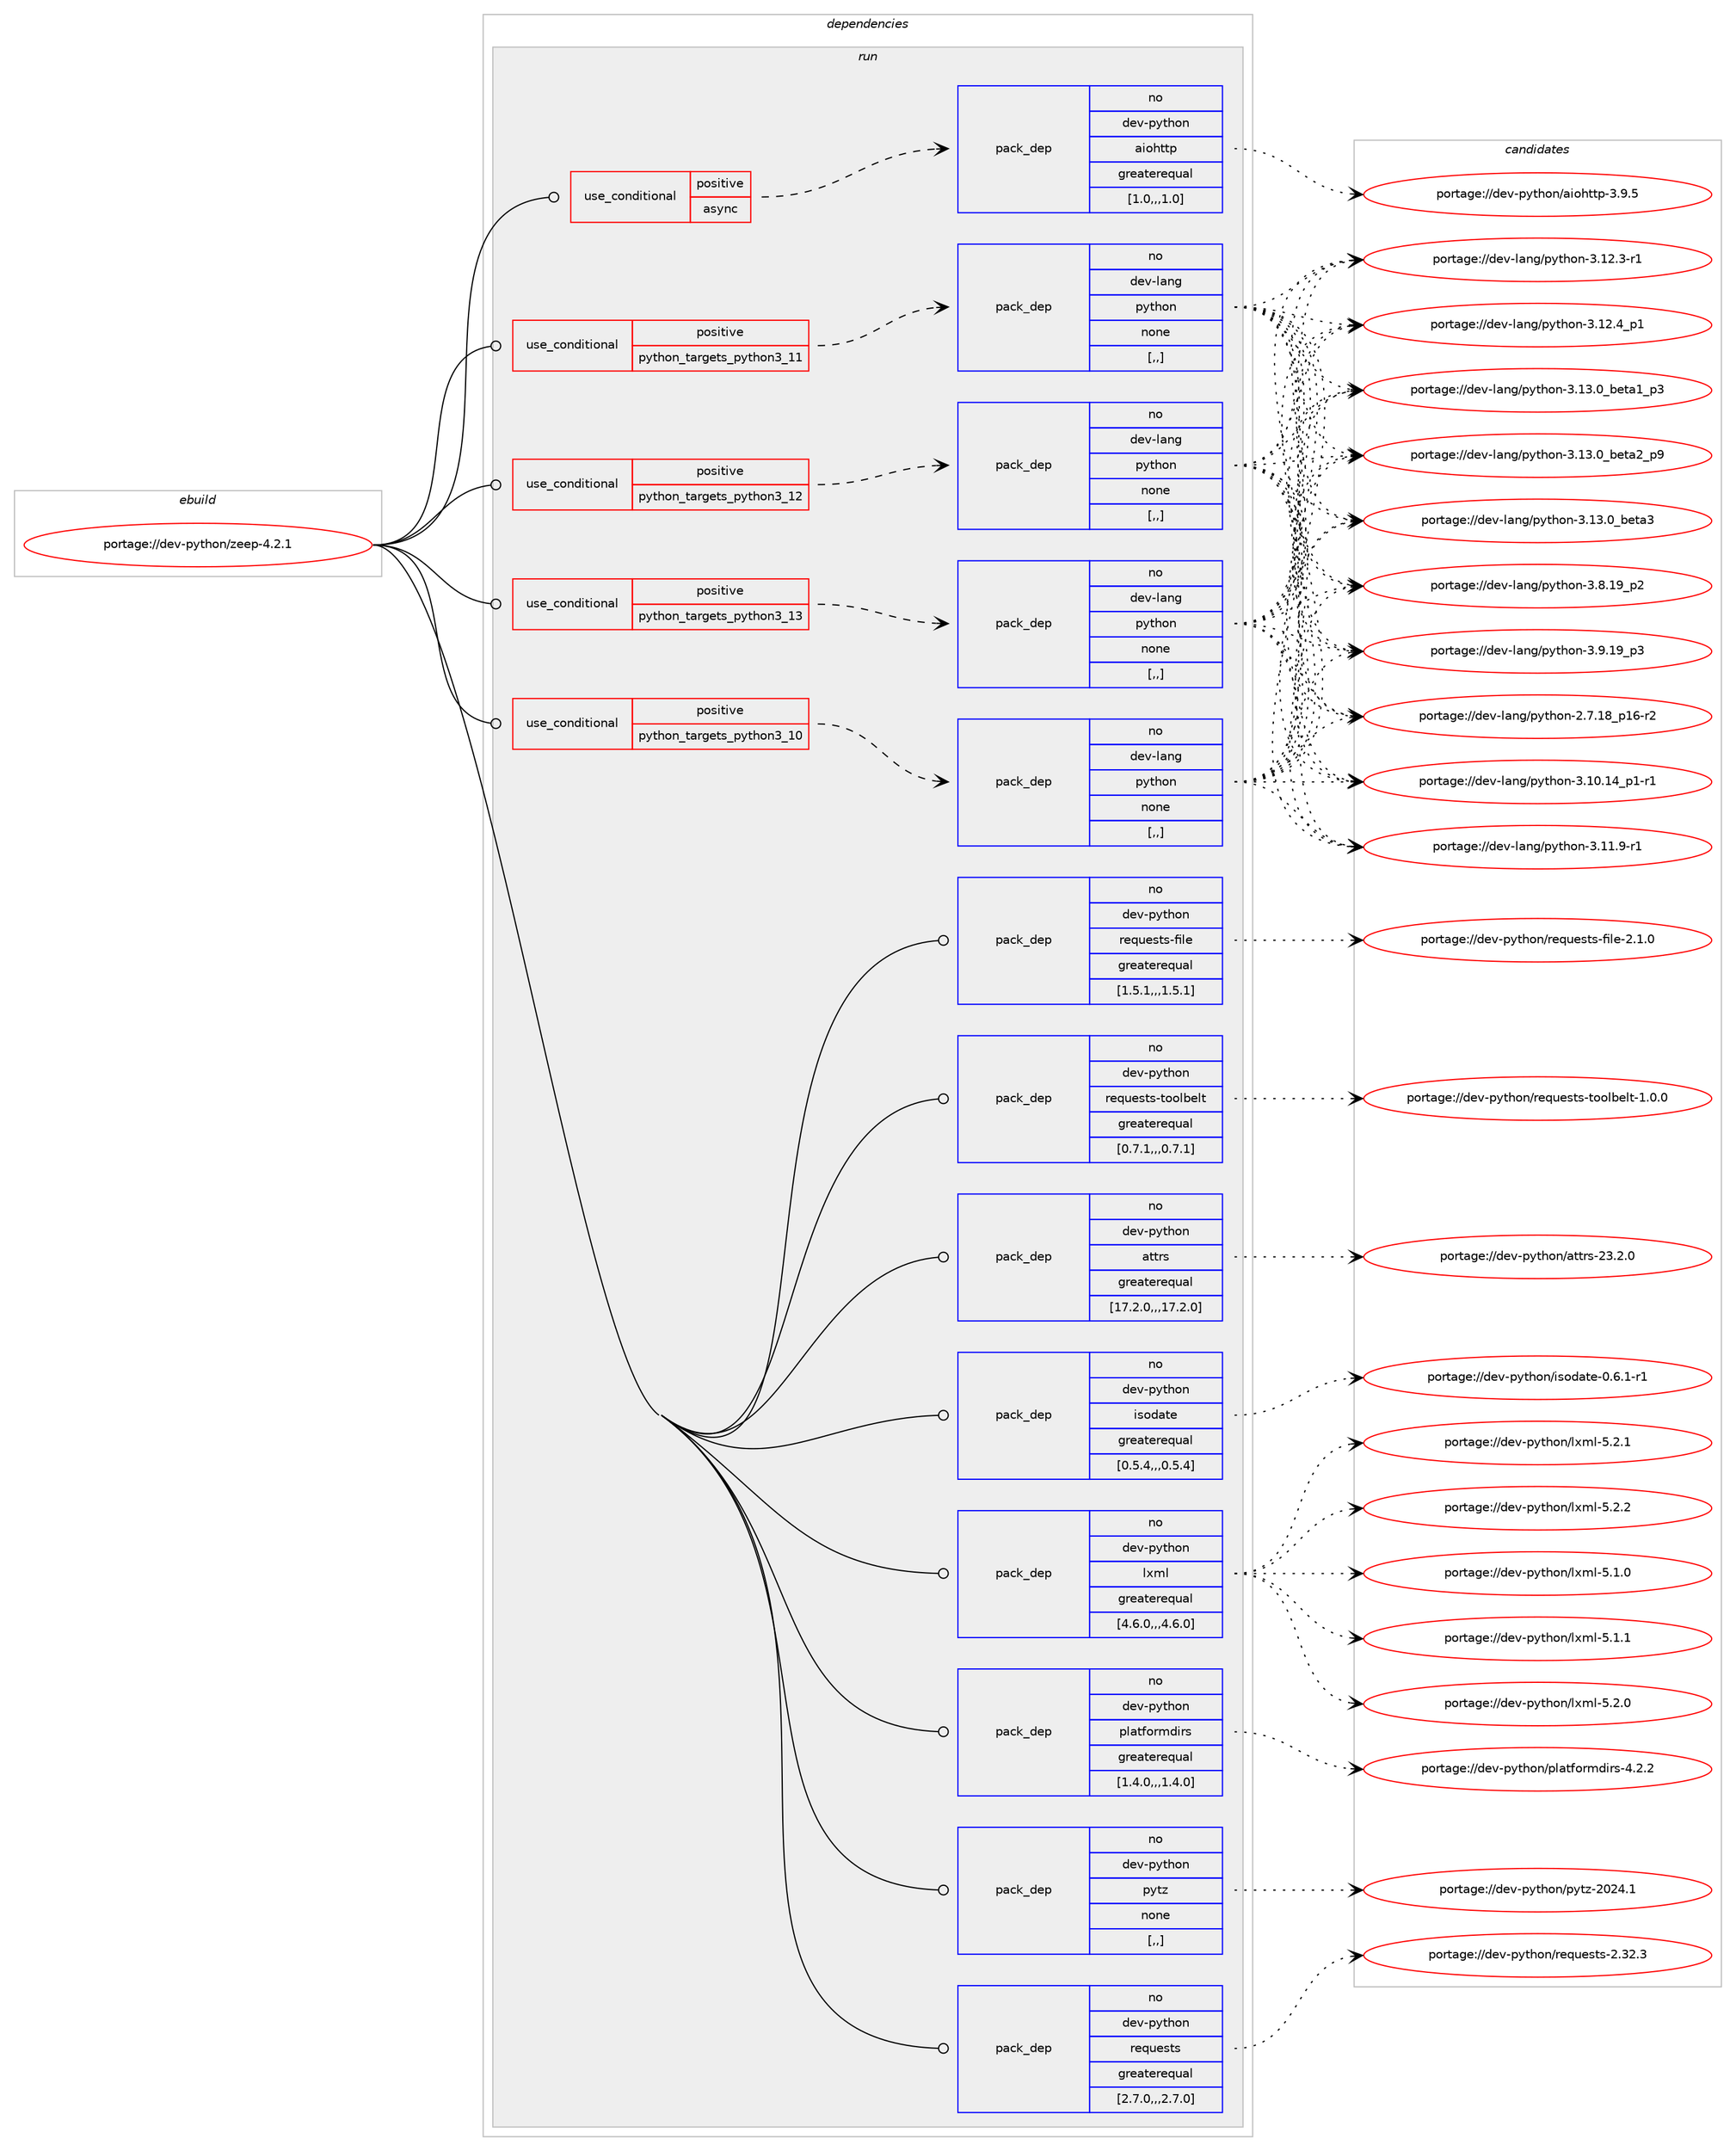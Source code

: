 digraph prolog {

# *************
# Graph options
# *************

newrank=true;
concentrate=true;
compound=true;
graph [rankdir=LR,fontname=Helvetica,fontsize=10,ranksep=1.5];#, ranksep=2.5, nodesep=0.2];
edge  [arrowhead=vee];
node  [fontname=Helvetica,fontsize=10];

# **********
# The ebuild
# **********

subgraph cluster_leftcol {
color=gray;
rank=same;
label=<<i>ebuild</i>>;
id [label="portage://dev-python/zeep-4.2.1", color=red, width=4, href="../dev-python/zeep-4.2.1.svg"];
}

# ****************
# The dependencies
# ****************

subgraph cluster_midcol {
color=gray;
label=<<i>dependencies</i>>;
subgraph cluster_compile {
fillcolor="#eeeeee";
style=filled;
label=<<i>compile</i>>;
}
subgraph cluster_compileandrun {
fillcolor="#eeeeee";
style=filled;
label=<<i>compile and run</i>>;
}
subgraph cluster_run {
fillcolor="#eeeeee";
style=filled;
label=<<i>run</i>>;
subgraph cond40063 {
dependency163614 [label=<<TABLE BORDER="0" CELLBORDER="1" CELLSPACING="0" CELLPADDING="4"><TR><TD ROWSPAN="3" CELLPADDING="10">use_conditional</TD></TR><TR><TD>positive</TD></TR><TR><TD>async</TD></TR></TABLE>>, shape=none, color=red];
subgraph pack122311 {
dependency163615 [label=<<TABLE BORDER="0" CELLBORDER="1" CELLSPACING="0" CELLPADDING="4" WIDTH="220"><TR><TD ROWSPAN="6" CELLPADDING="30">pack_dep</TD></TR><TR><TD WIDTH="110">no</TD></TR><TR><TD>dev-python</TD></TR><TR><TD>aiohttp</TD></TR><TR><TD>greaterequal</TD></TR><TR><TD>[1.0,,,1.0]</TD></TR></TABLE>>, shape=none, color=blue];
}
dependency163614:e -> dependency163615:w [weight=20,style="dashed",arrowhead="vee"];
}
id:e -> dependency163614:w [weight=20,style="solid",arrowhead="odot"];
subgraph cond40064 {
dependency163616 [label=<<TABLE BORDER="0" CELLBORDER="1" CELLSPACING="0" CELLPADDING="4"><TR><TD ROWSPAN="3" CELLPADDING="10">use_conditional</TD></TR><TR><TD>positive</TD></TR><TR><TD>python_targets_python3_10</TD></TR></TABLE>>, shape=none, color=red];
subgraph pack122312 {
dependency163617 [label=<<TABLE BORDER="0" CELLBORDER="1" CELLSPACING="0" CELLPADDING="4" WIDTH="220"><TR><TD ROWSPAN="6" CELLPADDING="30">pack_dep</TD></TR><TR><TD WIDTH="110">no</TD></TR><TR><TD>dev-lang</TD></TR><TR><TD>python</TD></TR><TR><TD>none</TD></TR><TR><TD>[,,]</TD></TR></TABLE>>, shape=none, color=blue];
}
dependency163616:e -> dependency163617:w [weight=20,style="dashed",arrowhead="vee"];
}
id:e -> dependency163616:w [weight=20,style="solid",arrowhead="odot"];
subgraph cond40065 {
dependency163618 [label=<<TABLE BORDER="0" CELLBORDER="1" CELLSPACING="0" CELLPADDING="4"><TR><TD ROWSPAN="3" CELLPADDING="10">use_conditional</TD></TR><TR><TD>positive</TD></TR><TR><TD>python_targets_python3_11</TD></TR></TABLE>>, shape=none, color=red];
subgraph pack122313 {
dependency163619 [label=<<TABLE BORDER="0" CELLBORDER="1" CELLSPACING="0" CELLPADDING="4" WIDTH="220"><TR><TD ROWSPAN="6" CELLPADDING="30">pack_dep</TD></TR><TR><TD WIDTH="110">no</TD></TR><TR><TD>dev-lang</TD></TR><TR><TD>python</TD></TR><TR><TD>none</TD></TR><TR><TD>[,,]</TD></TR></TABLE>>, shape=none, color=blue];
}
dependency163618:e -> dependency163619:w [weight=20,style="dashed",arrowhead="vee"];
}
id:e -> dependency163618:w [weight=20,style="solid",arrowhead="odot"];
subgraph cond40066 {
dependency163620 [label=<<TABLE BORDER="0" CELLBORDER="1" CELLSPACING="0" CELLPADDING="4"><TR><TD ROWSPAN="3" CELLPADDING="10">use_conditional</TD></TR><TR><TD>positive</TD></TR><TR><TD>python_targets_python3_12</TD></TR></TABLE>>, shape=none, color=red];
subgraph pack122314 {
dependency163621 [label=<<TABLE BORDER="0" CELLBORDER="1" CELLSPACING="0" CELLPADDING="4" WIDTH="220"><TR><TD ROWSPAN="6" CELLPADDING="30">pack_dep</TD></TR><TR><TD WIDTH="110">no</TD></TR><TR><TD>dev-lang</TD></TR><TR><TD>python</TD></TR><TR><TD>none</TD></TR><TR><TD>[,,]</TD></TR></TABLE>>, shape=none, color=blue];
}
dependency163620:e -> dependency163621:w [weight=20,style="dashed",arrowhead="vee"];
}
id:e -> dependency163620:w [weight=20,style="solid",arrowhead="odot"];
subgraph cond40067 {
dependency163622 [label=<<TABLE BORDER="0" CELLBORDER="1" CELLSPACING="0" CELLPADDING="4"><TR><TD ROWSPAN="3" CELLPADDING="10">use_conditional</TD></TR><TR><TD>positive</TD></TR><TR><TD>python_targets_python3_13</TD></TR></TABLE>>, shape=none, color=red];
subgraph pack122315 {
dependency163623 [label=<<TABLE BORDER="0" CELLBORDER="1" CELLSPACING="0" CELLPADDING="4" WIDTH="220"><TR><TD ROWSPAN="6" CELLPADDING="30">pack_dep</TD></TR><TR><TD WIDTH="110">no</TD></TR><TR><TD>dev-lang</TD></TR><TR><TD>python</TD></TR><TR><TD>none</TD></TR><TR><TD>[,,]</TD></TR></TABLE>>, shape=none, color=blue];
}
dependency163622:e -> dependency163623:w [weight=20,style="dashed",arrowhead="vee"];
}
id:e -> dependency163622:w [weight=20,style="solid",arrowhead="odot"];
subgraph pack122316 {
dependency163624 [label=<<TABLE BORDER="0" CELLBORDER="1" CELLSPACING="0" CELLPADDING="4" WIDTH="220"><TR><TD ROWSPAN="6" CELLPADDING="30">pack_dep</TD></TR><TR><TD WIDTH="110">no</TD></TR><TR><TD>dev-python</TD></TR><TR><TD>attrs</TD></TR><TR><TD>greaterequal</TD></TR><TR><TD>[17.2.0,,,17.2.0]</TD></TR></TABLE>>, shape=none, color=blue];
}
id:e -> dependency163624:w [weight=20,style="solid",arrowhead="odot"];
subgraph pack122317 {
dependency163625 [label=<<TABLE BORDER="0" CELLBORDER="1" CELLSPACING="0" CELLPADDING="4" WIDTH="220"><TR><TD ROWSPAN="6" CELLPADDING="30">pack_dep</TD></TR><TR><TD WIDTH="110">no</TD></TR><TR><TD>dev-python</TD></TR><TR><TD>isodate</TD></TR><TR><TD>greaterequal</TD></TR><TR><TD>[0.5.4,,,0.5.4]</TD></TR></TABLE>>, shape=none, color=blue];
}
id:e -> dependency163625:w [weight=20,style="solid",arrowhead="odot"];
subgraph pack122318 {
dependency163626 [label=<<TABLE BORDER="0" CELLBORDER="1" CELLSPACING="0" CELLPADDING="4" WIDTH="220"><TR><TD ROWSPAN="6" CELLPADDING="30">pack_dep</TD></TR><TR><TD WIDTH="110">no</TD></TR><TR><TD>dev-python</TD></TR><TR><TD>lxml</TD></TR><TR><TD>greaterequal</TD></TR><TR><TD>[4.6.0,,,4.6.0]</TD></TR></TABLE>>, shape=none, color=blue];
}
id:e -> dependency163626:w [weight=20,style="solid",arrowhead="odot"];
subgraph pack122319 {
dependency163627 [label=<<TABLE BORDER="0" CELLBORDER="1" CELLSPACING="0" CELLPADDING="4" WIDTH="220"><TR><TD ROWSPAN="6" CELLPADDING="30">pack_dep</TD></TR><TR><TD WIDTH="110">no</TD></TR><TR><TD>dev-python</TD></TR><TR><TD>platformdirs</TD></TR><TR><TD>greaterequal</TD></TR><TR><TD>[1.4.0,,,1.4.0]</TD></TR></TABLE>>, shape=none, color=blue];
}
id:e -> dependency163627:w [weight=20,style="solid",arrowhead="odot"];
subgraph pack122320 {
dependency163628 [label=<<TABLE BORDER="0" CELLBORDER="1" CELLSPACING="0" CELLPADDING="4" WIDTH="220"><TR><TD ROWSPAN="6" CELLPADDING="30">pack_dep</TD></TR><TR><TD WIDTH="110">no</TD></TR><TR><TD>dev-python</TD></TR><TR><TD>pytz</TD></TR><TR><TD>none</TD></TR><TR><TD>[,,]</TD></TR></TABLE>>, shape=none, color=blue];
}
id:e -> dependency163628:w [weight=20,style="solid",arrowhead="odot"];
subgraph pack122321 {
dependency163629 [label=<<TABLE BORDER="0" CELLBORDER="1" CELLSPACING="0" CELLPADDING="4" WIDTH="220"><TR><TD ROWSPAN="6" CELLPADDING="30">pack_dep</TD></TR><TR><TD WIDTH="110">no</TD></TR><TR><TD>dev-python</TD></TR><TR><TD>requests</TD></TR><TR><TD>greaterequal</TD></TR><TR><TD>[2.7.0,,,2.7.0]</TD></TR></TABLE>>, shape=none, color=blue];
}
id:e -> dependency163629:w [weight=20,style="solid",arrowhead="odot"];
subgraph pack122322 {
dependency163630 [label=<<TABLE BORDER="0" CELLBORDER="1" CELLSPACING="0" CELLPADDING="4" WIDTH="220"><TR><TD ROWSPAN="6" CELLPADDING="30">pack_dep</TD></TR><TR><TD WIDTH="110">no</TD></TR><TR><TD>dev-python</TD></TR><TR><TD>requests-file</TD></TR><TR><TD>greaterequal</TD></TR><TR><TD>[1.5.1,,,1.5.1]</TD></TR></TABLE>>, shape=none, color=blue];
}
id:e -> dependency163630:w [weight=20,style="solid",arrowhead="odot"];
subgraph pack122323 {
dependency163631 [label=<<TABLE BORDER="0" CELLBORDER="1" CELLSPACING="0" CELLPADDING="4" WIDTH="220"><TR><TD ROWSPAN="6" CELLPADDING="30">pack_dep</TD></TR><TR><TD WIDTH="110">no</TD></TR><TR><TD>dev-python</TD></TR><TR><TD>requests-toolbelt</TD></TR><TR><TD>greaterequal</TD></TR><TR><TD>[0.7.1,,,0.7.1]</TD></TR></TABLE>>, shape=none, color=blue];
}
id:e -> dependency163631:w [weight=20,style="solid",arrowhead="odot"];
}
}

# **************
# The candidates
# **************

subgraph cluster_choices {
rank=same;
color=gray;
label=<<i>candidates</i>>;

subgraph choice122311 {
color=black;
nodesep=1;
choice100101118451121211161041111104797105111104116116112455146574653 [label="portage://dev-python/aiohttp-3.9.5", color=red, width=4,href="../dev-python/aiohttp-3.9.5.svg"];
dependency163615:e -> choice100101118451121211161041111104797105111104116116112455146574653:w [style=dotted,weight="100"];
}
subgraph choice122312 {
color=black;
nodesep=1;
choice100101118451089711010347112121116104111110455046554649569511249544511450 [label="portage://dev-lang/python-2.7.18_p16-r2", color=red, width=4,href="../dev-lang/python-2.7.18_p16-r2.svg"];
choice100101118451089711010347112121116104111110455146494846495295112494511449 [label="portage://dev-lang/python-3.10.14_p1-r1", color=red, width=4,href="../dev-lang/python-3.10.14_p1-r1.svg"];
choice100101118451089711010347112121116104111110455146494946574511449 [label="portage://dev-lang/python-3.11.9-r1", color=red, width=4,href="../dev-lang/python-3.11.9-r1.svg"];
choice100101118451089711010347112121116104111110455146495046514511449 [label="portage://dev-lang/python-3.12.3-r1", color=red, width=4,href="../dev-lang/python-3.12.3-r1.svg"];
choice100101118451089711010347112121116104111110455146495046529511249 [label="portage://dev-lang/python-3.12.4_p1", color=red, width=4,href="../dev-lang/python-3.12.4_p1.svg"];
choice10010111845108971101034711212111610411111045514649514648959810111697499511251 [label="portage://dev-lang/python-3.13.0_beta1_p3", color=red, width=4,href="../dev-lang/python-3.13.0_beta1_p3.svg"];
choice10010111845108971101034711212111610411111045514649514648959810111697509511257 [label="portage://dev-lang/python-3.13.0_beta2_p9", color=red, width=4,href="../dev-lang/python-3.13.0_beta2_p9.svg"];
choice1001011184510897110103471121211161041111104551464951464895981011169751 [label="portage://dev-lang/python-3.13.0_beta3", color=red, width=4,href="../dev-lang/python-3.13.0_beta3.svg"];
choice100101118451089711010347112121116104111110455146564649579511250 [label="portage://dev-lang/python-3.8.19_p2", color=red, width=4,href="../dev-lang/python-3.8.19_p2.svg"];
choice100101118451089711010347112121116104111110455146574649579511251 [label="portage://dev-lang/python-3.9.19_p3", color=red, width=4,href="../dev-lang/python-3.9.19_p3.svg"];
dependency163617:e -> choice100101118451089711010347112121116104111110455046554649569511249544511450:w [style=dotted,weight="100"];
dependency163617:e -> choice100101118451089711010347112121116104111110455146494846495295112494511449:w [style=dotted,weight="100"];
dependency163617:e -> choice100101118451089711010347112121116104111110455146494946574511449:w [style=dotted,weight="100"];
dependency163617:e -> choice100101118451089711010347112121116104111110455146495046514511449:w [style=dotted,weight="100"];
dependency163617:e -> choice100101118451089711010347112121116104111110455146495046529511249:w [style=dotted,weight="100"];
dependency163617:e -> choice10010111845108971101034711212111610411111045514649514648959810111697499511251:w [style=dotted,weight="100"];
dependency163617:e -> choice10010111845108971101034711212111610411111045514649514648959810111697509511257:w [style=dotted,weight="100"];
dependency163617:e -> choice1001011184510897110103471121211161041111104551464951464895981011169751:w [style=dotted,weight="100"];
dependency163617:e -> choice100101118451089711010347112121116104111110455146564649579511250:w [style=dotted,weight="100"];
dependency163617:e -> choice100101118451089711010347112121116104111110455146574649579511251:w [style=dotted,weight="100"];
}
subgraph choice122313 {
color=black;
nodesep=1;
choice100101118451089711010347112121116104111110455046554649569511249544511450 [label="portage://dev-lang/python-2.7.18_p16-r2", color=red, width=4,href="../dev-lang/python-2.7.18_p16-r2.svg"];
choice100101118451089711010347112121116104111110455146494846495295112494511449 [label="portage://dev-lang/python-3.10.14_p1-r1", color=red, width=4,href="../dev-lang/python-3.10.14_p1-r1.svg"];
choice100101118451089711010347112121116104111110455146494946574511449 [label="portage://dev-lang/python-3.11.9-r1", color=red, width=4,href="../dev-lang/python-3.11.9-r1.svg"];
choice100101118451089711010347112121116104111110455146495046514511449 [label="portage://dev-lang/python-3.12.3-r1", color=red, width=4,href="../dev-lang/python-3.12.3-r1.svg"];
choice100101118451089711010347112121116104111110455146495046529511249 [label="portage://dev-lang/python-3.12.4_p1", color=red, width=4,href="../dev-lang/python-3.12.4_p1.svg"];
choice10010111845108971101034711212111610411111045514649514648959810111697499511251 [label="portage://dev-lang/python-3.13.0_beta1_p3", color=red, width=4,href="../dev-lang/python-3.13.0_beta1_p3.svg"];
choice10010111845108971101034711212111610411111045514649514648959810111697509511257 [label="portage://dev-lang/python-3.13.0_beta2_p9", color=red, width=4,href="../dev-lang/python-3.13.0_beta2_p9.svg"];
choice1001011184510897110103471121211161041111104551464951464895981011169751 [label="portage://dev-lang/python-3.13.0_beta3", color=red, width=4,href="../dev-lang/python-3.13.0_beta3.svg"];
choice100101118451089711010347112121116104111110455146564649579511250 [label="portage://dev-lang/python-3.8.19_p2", color=red, width=4,href="../dev-lang/python-3.8.19_p2.svg"];
choice100101118451089711010347112121116104111110455146574649579511251 [label="portage://dev-lang/python-3.9.19_p3", color=red, width=4,href="../dev-lang/python-3.9.19_p3.svg"];
dependency163619:e -> choice100101118451089711010347112121116104111110455046554649569511249544511450:w [style=dotted,weight="100"];
dependency163619:e -> choice100101118451089711010347112121116104111110455146494846495295112494511449:w [style=dotted,weight="100"];
dependency163619:e -> choice100101118451089711010347112121116104111110455146494946574511449:w [style=dotted,weight="100"];
dependency163619:e -> choice100101118451089711010347112121116104111110455146495046514511449:w [style=dotted,weight="100"];
dependency163619:e -> choice100101118451089711010347112121116104111110455146495046529511249:w [style=dotted,weight="100"];
dependency163619:e -> choice10010111845108971101034711212111610411111045514649514648959810111697499511251:w [style=dotted,weight="100"];
dependency163619:e -> choice10010111845108971101034711212111610411111045514649514648959810111697509511257:w [style=dotted,weight="100"];
dependency163619:e -> choice1001011184510897110103471121211161041111104551464951464895981011169751:w [style=dotted,weight="100"];
dependency163619:e -> choice100101118451089711010347112121116104111110455146564649579511250:w [style=dotted,weight="100"];
dependency163619:e -> choice100101118451089711010347112121116104111110455146574649579511251:w [style=dotted,weight="100"];
}
subgraph choice122314 {
color=black;
nodesep=1;
choice100101118451089711010347112121116104111110455046554649569511249544511450 [label="portage://dev-lang/python-2.7.18_p16-r2", color=red, width=4,href="../dev-lang/python-2.7.18_p16-r2.svg"];
choice100101118451089711010347112121116104111110455146494846495295112494511449 [label="portage://dev-lang/python-3.10.14_p1-r1", color=red, width=4,href="../dev-lang/python-3.10.14_p1-r1.svg"];
choice100101118451089711010347112121116104111110455146494946574511449 [label="portage://dev-lang/python-3.11.9-r1", color=red, width=4,href="../dev-lang/python-3.11.9-r1.svg"];
choice100101118451089711010347112121116104111110455146495046514511449 [label="portage://dev-lang/python-3.12.3-r1", color=red, width=4,href="../dev-lang/python-3.12.3-r1.svg"];
choice100101118451089711010347112121116104111110455146495046529511249 [label="portage://dev-lang/python-3.12.4_p1", color=red, width=4,href="../dev-lang/python-3.12.4_p1.svg"];
choice10010111845108971101034711212111610411111045514649514648959810111697499511251 [label="portage://dev-lang/python-3.13.0_beta1_p3", color=red, width=4,href="../dev-lang/python-3.13.0_beta1_p3.svg"];
choice10010111845108971101034711212111610411111045514649514648959810111697509511257 [label="portage://dev-lang/python-3.13.0_beta2_p9", color=red, width=4,href="../dev-lang/python-3.13.0_beta2_p9.svg"];
choice1001011184510897110103471121211161041111104551464951464895981011169751 [label="portage://dev-lang/python-3.13.0_beta3", color=red, width=4,href="../dev-lang/python-3.13.0_beta3.svg"];
choice100101118451089711010347112121116104111110455146564649579511250 [label="portage://dev-lang/python-3.8.19_p2", color=red, width=4,href="../dev-lang/python-3.8.19_p2.svg"];
choice100101118451089711010347112121116104111110455146574649579511251 [label="portage://dev-lang/python-3.9.19_p3", color=red, width=4,href="../dev-lang/python-3.9.19_p3.svg"];
dependency163621:e -> choice100101118451089711010347112121116104111110455046554649569511249544511450:w [style=dotted,weight="100"];
dependency163621:e -> choice100101118451089711010347112121116104111110455146494846495295112494511449:w [style=dotted,weight="100"];
dependency163621:e -> choice100101118451089711010347112121116104111110455146494946574511449:w [style=dotted,weight="100"];
dependency163621:e -> choice100101118451089711010347112121116104111110455146495046514511449:w [style=dotted,weight="100"];
dependency163621:e -> choice100101118451089711010347112121116104111110455146495046529511249:w [style=dotted,weight="100"];
dependency163621:e -> choice10010111845108971101034711212111610411111045514649514648959810111697499511251:w [style=dotted,weight="100"];
dependency163621:e -> choice10010111845108971101034711212111610411111045514649514648959810111697509511257:w [style=dotted,weight="100"];
dependency163621:e -> choice1001011184510897110103471121211161041111104551464951464895981011169751:w [style=dotted,weight="100"];
dependency163621:e -> choice100101118451089711010347112121116104111110455146564649579511250:w [style=dotted,weight="100"];
dependency163621:e -> choice100101118451089711010347112121116104111110455146574649579511251:w [style=dotted,weight="100"];
}
subgraph choice122315 {
color=black;
nodesep=1;
choice100101118451089711010347112121116104111110455046554649569511249544511450 [label="portage://dev-lang/python-2.7.18_p16-r2", color=red, width=4,href="../dev-lang/python-2.7.18_p16-r2.svg"];
choice100101118451089711010347112121116104111110455146494846495295112494511449 [label="portage://dev-lang/python-3.10.14_p1-r1", color=red, width=4,href="../dev-lang/python-3.10.14_p1-r1.svg"];
choice100101118451089711010347112121116104111110455146494946574511449 [label="portage://dev-lang/python-3.11.9-r1", color=red, width=4,href="../dev-lang/python-3.11.9-r1.svg"];
choice100101118451089711010347112121116104111110455146495046514511449 [label="portage://dev-lang/python-3.12.3-r1", color=red, width=4,href="../dev-lang/python-3.12.3-r1.svg"];
choice100101118451089711010347112121116104111110455146495046529511249 [label="portage://dev-lang/python-3.12.4_p1", color=red, width=4,href="../dev-lang/python-3.12.4_p1.svg"];
choice10010111845108971101034711212111610411111045514649514648959810111697499511251 [label="portage://dev-lang/python-3.13.0_beta1_p3", color=red, width=4,href="../dev-lang/python-3.13.0_beta1_p3.svg"];
choice10010111845108971101034711212111610411111045514649514648959810111697509511257 [label="portage://dev-lang/python-3.13.0_beta2_p9", color=red, width=4,href="../dev-lang/python-3.13.0_beta2_p9.svg"];
choice1001011184510897110103471121211161041111104551464951464895981011169751 [label="portage://dev-lang/python-3.13.0_beta3", color=red, width=4,href="../dev-lang/python-3.13.0_beta3.svg"];
choice100101118451089711010347112121116104111110455146564649579511250 [label="portage://dev-lang/python-3.8.19_p2", color=red, width=4,href="../dev-lang/python-3.8.19_p2.svg"];
choice100101118451089711010347112121116104111110455146574649579511251 [label="portage://dev-lang/python-3.9.19_p3", color=red, width=4,href="../dev-lang/python-3.9.19_p3.svg"];
dependency163623:e -> choice100101118451089711010347112121116104111110455046554649569511249544511450:w [style=dotted,weight="100"];
dependency163623:e -> choice100101118451089711010347112121116104111110455146494846495295112494511449:w [style=dotted,weight="100"];
dependency163623:e -> choice100101118451089711010347112121116104111110455146494946574511449:w [style=dotted,weight="100"];
dependency163623:e -> choice100101118451089711010347112121116104111110455146495046514511449:w [style=dotted,weight="100"];
dependency163623:e -> choice100101118451089711010347112121116104111110455146495046529511249:w [style=dotted,weight="100"];
dependency163623:e -> choice10010111845108971101034711212111610411111045514649514648959810111697499511251:w [style=dotted,weight="100"];
dependency163623:e -> choice10010111845108971101034711212111610411111045514649514648959810111697509511257:w [style=dotted,weight="100"];
dependency163623:e -> choice1001011184510897110103471121211161041111104551464951464895981011169751:w [style=dotted,weight="100"];
dependency163623:e -> choice100101118451089711010347112121116104111110455146564649579511250:w [style=dotted,weight="100"];
dependency163623:e -> choice100101118451089711010347112121116104111110455146574649579511251:w [style=dotted,weight="100"];
}
subgraph choice122316 {
color=black;
nodesep=1;
choice10010111845112121116104111110479711611611411545505146504648 [label="portage://dev-python/attrs-23.2.0", color=red, width=4,href="../dev-python/attrs-23.2.0.svg"];
dependency163624:e -> choice10010111845112121116104111110479711611611411545505146504648:w [style=dotted,weight="100"];
}
subgraph choice122317 {
color=black;
nodesep=1;
choice1001011184511212111610411111047105115111100971161014548465446494511449 [label="portage://dev-python/isodate-0.6.1-r1", color=red, width=4,href="../dev-python/isodate-0.6.1-r1.svg"];
dependency163625:e -> choice1001011184511212111610411111047105115111100971161014548465446494511449:w [style=dotted,weight="100"];
}
subgraph choice122318 {
color=black;
nodesep=1;
choice1001011184511212111610411111047108120109108455346494648 [label="portage://dev-python/lxml-5.1.0", color=red, width=4,href="../dev-python/lxml-5.1.0.svg"];
choice1001011184511212111610411111047108120109108455346494649 [label="portage://dev-python/lxml-5.1.1", color=red, width=4,href="../dev-python/lxml-5.1.1.svg"];
choice1001011184511212111610411111047108120109108455346504648 [label="portage://dev-python/lxml-5.2.0", color=red, width=4,href="../dev-python/lxml-5.2.0.svg"];
choice1001011184511212111610411111047108120109108455346504649 [label="portage://dev-python/lxml-5.2.1", color=red, width=4,href="../dev-python/lxml-5.2.1.svg"];
choice1001011184511212111610411111047108120109108455346504650 [label="portage://dev-python/lxml-5.2.2", color=red, width=4,href="../dev-python/lxml-5.2.2.svg"];
dependency163626:e -> choice1001011184511212111610411111047108120109108455346494648:w [style=dotted,weight="100"];
dependency163626:e -> choice1001011184511212111610411111047108120109108455346494649:w [style=dotted,weight="100"];
dependency163626:e -> choice1001011184511212111610411111047108120109108455346504648:w [style=dotted,weight="100"];
dependency163626:e -> choice1001011184511212111610411111047108120109108455346504649:w [style=dotted,weight="100"];
dependency163626:e -> choice1001011184511212111610411111047108120109108455346504650:w [style=dotted,weight="100"];
}
subgraph choice122319 {
color=black;
nodesep=1;
choice100101118451121211161041111104711210897116102111114109100105114115455246504650 [label="portage://dev-python/platformdirs-4.2.2", color=red, width=4,href="../dev-python/platformdirs-4.2.2.svg"];
dependency163627:e -> choice100101118451121211161041111104711210897116102111114109100105114115455246504650:w [style=dotted,weight="100"];
}
subgraph choice122320 {
color=black;
nodesep=1;
choice100101118451121211161041111104711212111612245504850524649 [label="portage://dev-python/pytz-2024.1", color=red, width=4,href="../dev-python/pytz-2024.1.svg"];
dependency163628:e -> choice100101118451121211161041111104711212111612245504850524649:w [style=dotted,weight="100"];
}
subgraph choice122321 {
color=black;
nodesep=1;
choice100101118451121211161041111104711410111311710111511611545504651504651 [label="portage://dev-python/requests-2.32.3", color=red, width=4,href="../dev-python/requests-2.32.3.svg"];
dependency163629:e -> choice100101118451121211161041111104711410111311710111511611545504651504651:w [style=dotted,weight="100"];
}
subgraph choice122322 {
color=black;
nodesep=1;
choice100101118451121211161041111104711410111311710111511611545102105108101455046494648 [label="portage://dev-python/requests-file-2.1.0", color=red, width=4,href="../dev-python/requests-file-2.1.0.svg"];
dependency163630:e -> choice100101118451121211161041111104711410111311710111511611545102105108101455046494648:w [style=dotted,weight="100"];
}
subgraph choice122323 {
color=black;
nodesep=1;
choice10010111845112121116104111110471141011131171011151161154511611111110898101108116454946484648 [label="portage://dev-python/requests-toolbelt-1.0.0", color=red, width=4,href="../dev-python/requests-toolbelt-1.0.0.svg"];
dependency163631:e -> choice10010111845112121116104111110471141011131171011151161154511611111110898101108116454946484648:w [style=dotted,weight="100"];
}
}

}
